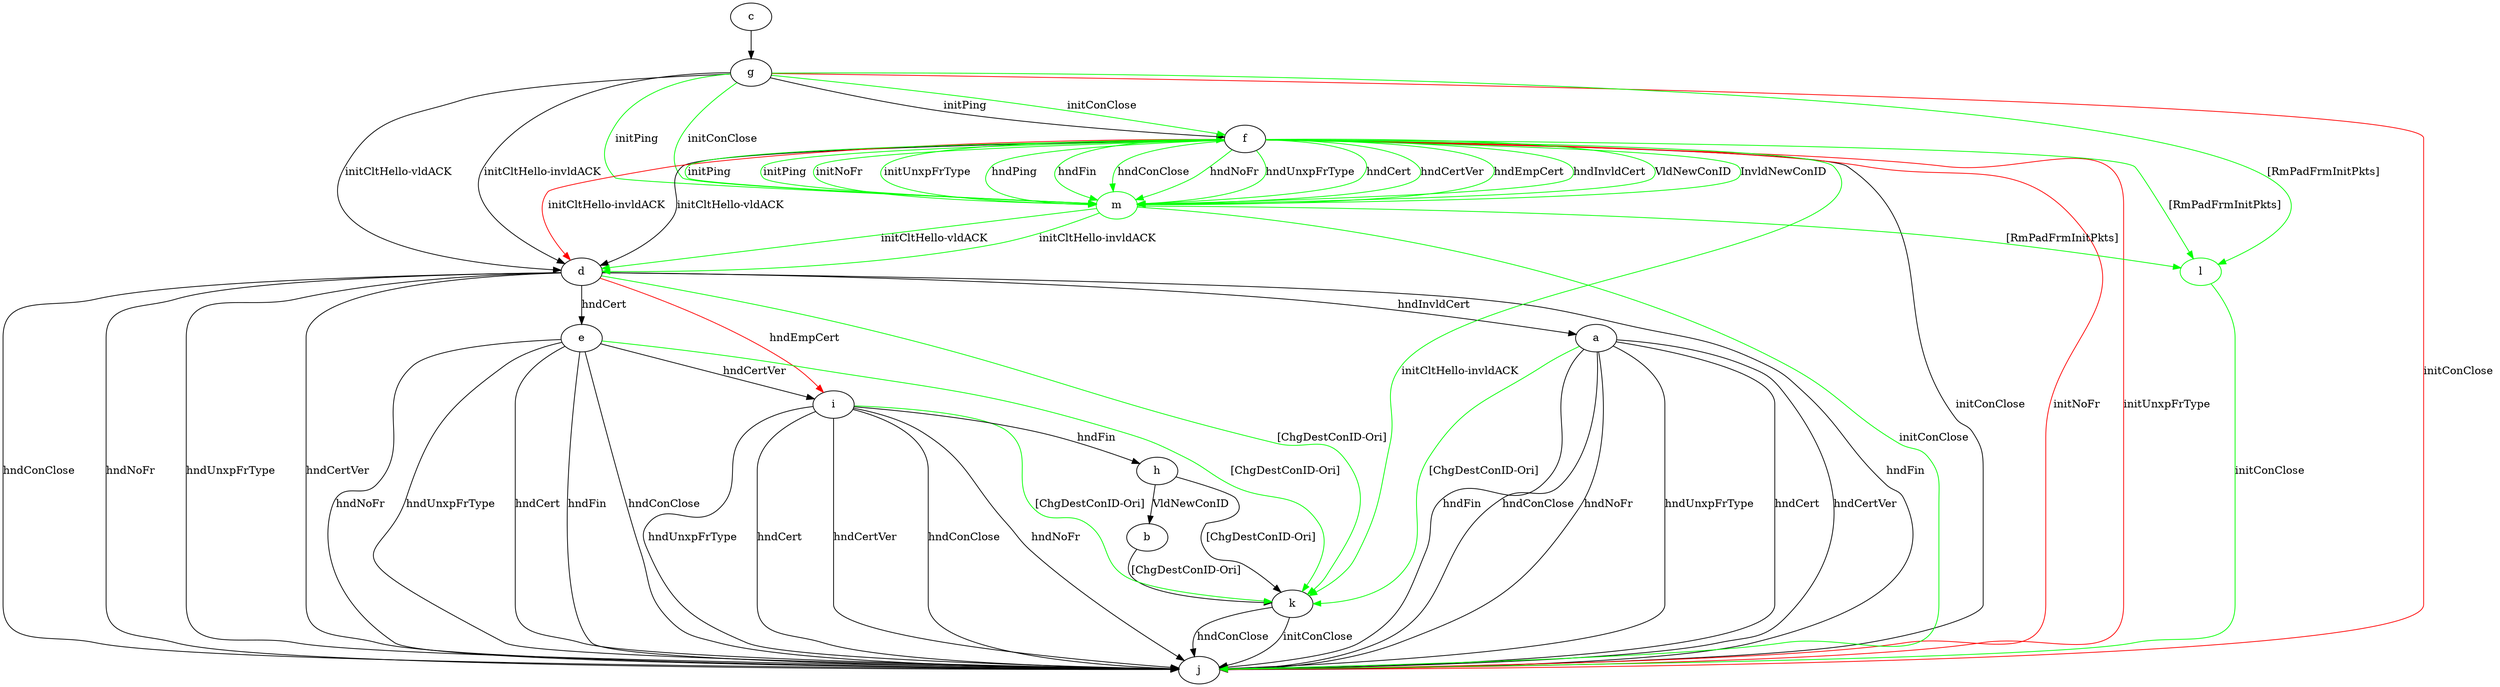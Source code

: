 digraph "" {
	a -> j	[key=0,
		label="hndFin "];
	a -> j	[key=1,
		label="hndConClose "];
	a -> j	[key=2,
		label="hndNoFr "];
	a -> j	[key=3,
		label="hndUnxpFrType "];
	a -> j	[key=4,
		label="hndCert "];
	a -> j	[key=5,
		label="hndCertVer "];
	a -> k	[key=0,
		color=green,
		label="[ChgDestConID-Ori] "];
	b -> k	[key=0,
		label="[ChgDestConID-Ori] "];
	c -> g	[key=0];
	d -> a	[key=0,
		label="hndInvldCert "];
	d -> e	[key=0,
		label="hndCert "];
	d -> i	[key=0,
		color=red,
		label="hndEmpCert "];
	d -> j	[key=0,
		label="hndFin "];
	d -> j	[key=1,
		label="hndConClose "];
	d -> j	[key=2,
		label="hndNoFr "];
	d -> j	[key=3,
		label="hndUnxpFrType "];
	d -> j	[key=4,
		label="hndCertVer "];
	d -> k	[key=0,
		color=green,
		label="[ChgDestConID-Ori] "];
	e -> i	[key=0,
		label="hndCertVer "];
	e -> j	[key=0,
		label="hndFin "];
	e -> j	[key=1,
		label="hndConClose "];
	e -> j	[key=2,
		label="hndNoFr "];
	e -> j	[key=3,
		label="hndUnxpFrType "];
	e -> j	[key=4,
		label="hndCert "];
	e -> k	[key=0,
		color=green,
		label="[ChgDestConID-Ori] "];
	f -> d	[key=0,
		label="initCltHello-vldACK "];
	f -> d	[key=1,
		color=red,
		label="initCltHello-invldACK "];
	f -> j	[key=0,
		label="initConClose "];
	f -> j	[key=1,
		color=red,
		label="initNoFr "];
	f -> j	[key=2,
		color=red,
		label="initUnxpFrType "];
	f -> k	[key=0,
		color=green,
		label="initCltHello-invldACK "];
	l	[color=green];
	f -> l	[key=0,
		color=green,
		label="[RmPadFrmInitPkts] "];
	m	[color=green];
	f -> m	[key=0,
		color=green,
		label="initNoFr "];
	f -> m	[key=1,
		color=green,
		label="initUnxpFrType "];
	f -> m	[key=2,
		color=green,
		label="hndPing "];
	f -> m	[key=3,
		color=green,
		label="hndFin "];
	f -> m	[key=4,
		color=green,
		label="hndConClose "];
	f -> m	[key=5,
		color=green,
		label="hndNoFr "];
	f -> m	[key=6,
		color=green,
		label="hndUnxpFrType "];
	f -> m	[key=7,
		color=green,
		label="hndCert "];
	f -> m	[key=8,
		color=green,
		label="hndCertVer "];
	f -> m	[key=9,
		color=green,
		label="hndEmpCert "];
	f -> m	[key=10,
		color=green,
		label="hndInvldCert "];
	f -> m	[key=11,
		color=green,
		label="VldNewConID "];
	f -> m	[key=12,
		color=green,
		label="InvldNewConID "];
	f -> m	[key=13,
		color=green,
		label="initPing "];
	g -> d	[key=0,
		label="initCltHello-vldACK "];
	g -> d	[key=1,
		label="initCltHello-invldACK "];
	g -> f	[key=0,
		label="initPing "];
	g -> f	[key=1,
		color=green,
		label="initConClose "];
	g -> j	[key=0,
		color=red,
		label="initConClose "];
	g -> l	[key=0,
		color=green,
		label="[RmPadFrmInitPkts] "];
	g -> m	[key=0,
		color=green,
		label="initPing "];
	g -> m	[key=1,
		color=green,
		label="initConClose "];
	h -> b	[key=0,
		label="VldNewConID "];
	h -> k	[key=0,
		label="[ChgDestConID-Ori] "];
	i -> h	[key=0,
		label="hndFin "];
	i -> j	[key=0,
		label="hndConClose "];
	i -> j	[key=1,
		label="hndNoFr "];
	i -> j	[key=2,
		label="hndUnxpFrType "];
	i -> j	[key=3,
		label="hndCert "];
	i -> j	[key=4,
		label="hndCertVer "];
	i -> k	[key=0,
		color=green,
		label="[ChgDestConID-Ori] "];
	k -> j	[key=0,
		label="initConClose "];
	k -> j	[key=1,
		label="hndConClose "];
	l -> j	[key=0,
		color=green,
		label="initConClose "];
	m -> d	[key=0,
		color=green,
		label="initCltHello-vldACK "];
	m -> d	[key=1,
		color=green,
		label="initCltHello-invldACK "];
	m -> f	[key=0,
		color=green,
		label="initPing "];
	m -> j	[key=0,
		color=green,
		label="initConClose "];
	m -> l	[key=0,
		color=green,
		label="[RmPadFrmInitPkts] "];
}
